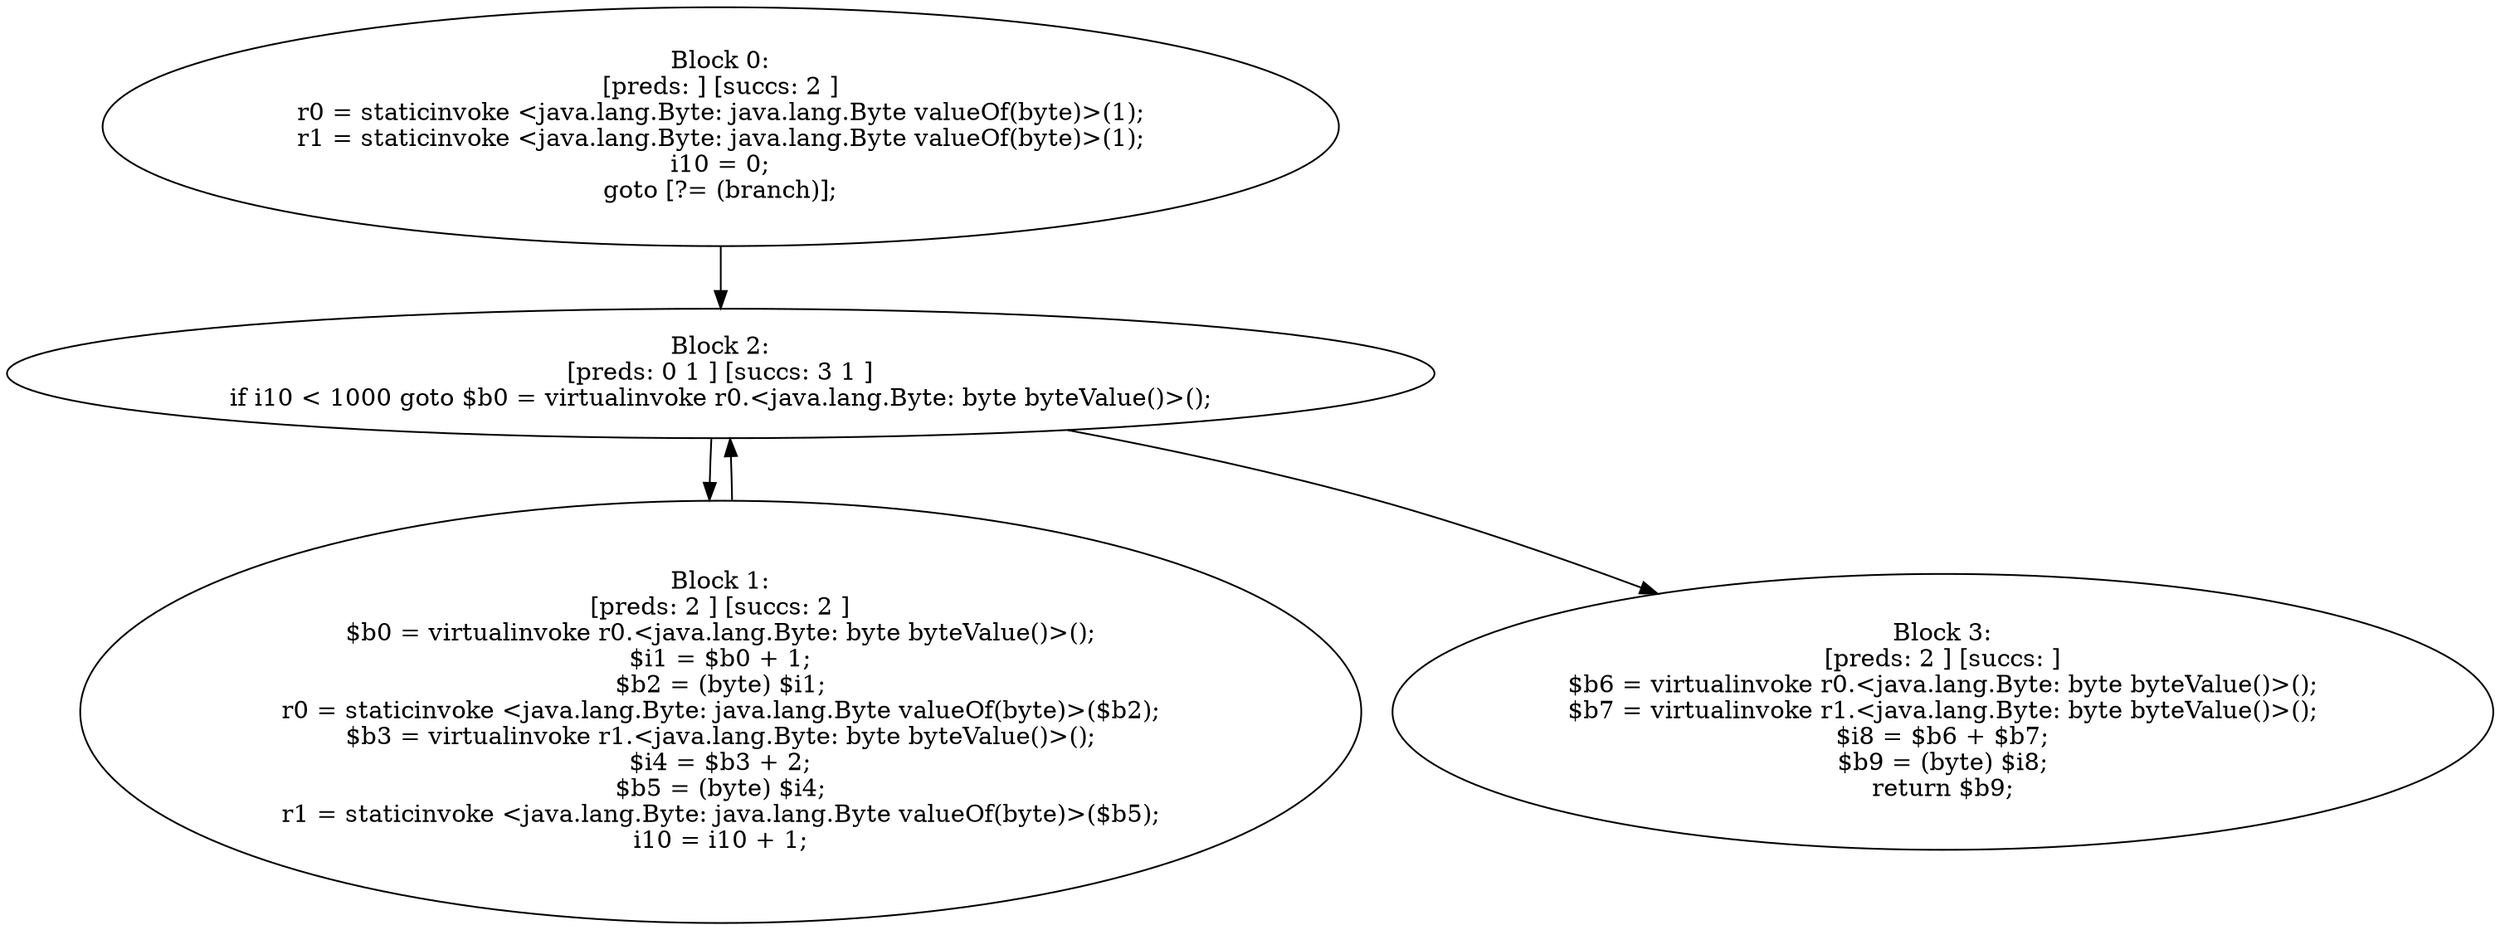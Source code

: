 digraph "unitGraph" {
    "Block 0:
[preds: ] [succs: 2 ]
r0 = staticinvoke <java.lang.Byte: java.lang.Byte valueOf(byte)>(1);
r1 = staticinvoke <java.lang.Byte: java.lang.Byte valueOf(byte)>(1);
i10 = 0;
goto [?= (branch)];
"
    "Block 1:
[preds: 2 ] [succs: 2 ]
$b0 = virtualinvoke r0.<java.lang.Byte: byte byteValue()>();
$i1 = $b0 + 1;
$b2 = (byte) $i1;
r0 = staticinvoke <java.lang.Byte: java.lang.Byte valueOf(byte)>($b2);
$b3 = virtualinvoke r1.<java.lang.Byte: byte byteValue()>();
$i4 = $b3 + 2;
$b5 = (byte) $i4;
r1 = staticinvoke <java.lang.Byte: java.lang.Byte valueOf(byte)>($b5);
i10 = i10 + 1;
"
    "Block 2:
[preds: 0 1 ] [succs: 3 1 ]
if i10 < 1000 goto $b0 = virtualinvoke r0.<java.lang.Byte: byte byteValue()>();
"
    "Block 3:
[preds: 2 ] [succs: ]
$b6 = virtualinvoke r0.<java.lang.Byte: byte byteValue()>();
$b7 = virtualinvoke r1.<java.lang.Byte: byte byteValue()>();
$i8 = $b6 + $b7;
$b9 = (byte) $i8;
return $b9;
"
    "Block 0:
[preds: ] [succs: 2 ]
r0 = staticinvoke <java.lang.Byte: java.lang.Byte valueOf(byte)>(1);
r1 = staticinvoke <java.lang.Byte: java.lang.Byte valueOf(byte)>(1);
i10 = 0;
goto [?= (branch)];
"->"Block 2:
[preds: 0 1 ] [succs: 3 1 ]
if i10 < 1000 goto $b0 = virtualinvoke r0.<java.lang.Byte: byte byteValue()>();
";
    "Block 1:
[preds: 2 ] [succs: 2 ]
$b0 = virtualinvoke r0.<java.lang.Byte: byte byteValue()>();
$i1 = $b0 + 1;
$b2 = (byte) $i1;
r0 = staticinvoke <java.lang.Byte: java.lang.Byte valueOf(byte)>($b2);
$b3 = virtualinvoke r1.<java.lang.Byte: byte byteValue()>();
$i4 = $b3 + 2;
$b5 = (byte) $i4;
r1 = staticinvoke <java.lang.Byte: java.lang.Byte valueOf(byte)>($b5);
i10 = i10 + 1;
"->"Block 2:
[preds: 0 1 ] [succs: 3 1 ]
if i10 < 1000 goto $b0 = virtualinvoke r0.<java.lang.Byte: byte byteValue()>();
";
    "Block 2:
[preds: 0 1 ] [succs: 3 1 ]
if i10 < 1000 goto $b0 = virtualinvoke r0.<java.lang.Byte: byte byteValue()>();
"->"Block 3:
[preds: 2 ] [succs: ]
$b6 = virtualinvoke r0.<java.lang.Byte: byte byteValue()>();
$b7 = virtualinvoke r1.<java.lang.Byte: byte byteValue()>();
$i8 = $b6 + $b7;
$b9 = (byte) $i8;
return $b9;
";
    "Block 2:
[preds: 0 1 ] [succs: 3 1 ]
if i10 < 1000 goto $b0 = virtualinvoke r0.<java.lang.Byte: byte byteValue()>();
"->"Block 1:
[preds: 2 ] [succs: 2 ]
$b0 = virtualinvoke r0.<java.lang.Byte: byte byteValue()>();
$i1 = $b0 + 1;
$b2 = (byte) $i1;
r0 = staticinvoke <java.lang.Byte: java.lang.Byte valueOf(byte)>($b2);
$b3 = virtualinvoke r1.<java.lang.Byte: byte byteValue()>();
$i4 = $b3 + 2;
$b5 = (byte) $i4;
r1 = staticinvoke <java.lang.Byte: java.lang.Byte valueOf(byte)>($b5);
i10 = i10 + 1;
";
}
